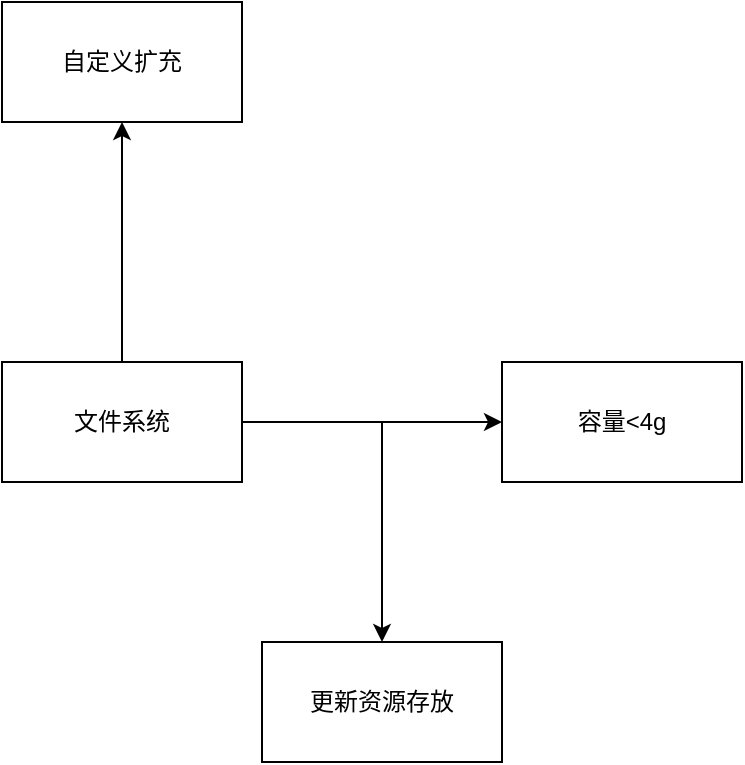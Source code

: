 <mxfile version="20.0.1" type="github">
  <diagram id="QyxOtELk0T_0Xu15OKHX" name="Page-1">
    <mxGraphModel dx="1422" dy="794" grid="1" gridSize="10" guides="1" tooltips="1" connect="1" arrows="1" fold="1" page="1" pageScale="1" pageWidth="827" pageHeight="1169" math="0" shadow="0">
      <root>
        <mxCell id="0" />
        <mxCell id="1" parent="0" />
        <mxCell id="Hn_KAFzKHDW6dFltByd4-5" value="" style="edgeStyle=orthogonalEdgeStyle;rounded=0;orthogonalLoop=1;jettySize=auto;html=1;" edge="1" parent="1" source="Hn_KAFzKHDW6dFltByd4-1" target="Hn_KAFzKHDW6dFltByd4-4">
          <mxGeometry relative="1" as="geometry" />
        </mxCell>
        <mxCell id="Hn_KAFzKHDW6dFltByd4-7" value="" style="edgeStyle=orthogonalEdgeStyle;rounded=0;orthogonalLoop=1;jettySize=auto;html=1;" edge="1" parent="1" source="Hn_KAFzKHDW6dFltByd4-1" target="Hn_KAFzKHDW6dFltByd4-6">
          <mxGeometry relative="1" as="geometry" />
        </mxCell>
        <mxCell id="Hn_KAFzKHDW6dFltByd4-9" value="" style="edgeStyle=orthogonalEdgeStyle;rounded=0;orthogonalLoop=1;jettySize=auto;html=1;" edge="1" parent="1" source="Hn_KAFzKHDW6dFltByd4-1" target="Hn_KAFzKHDW6dFltByd4-8">
          <mxGeometry relative="1" as="geometry" />
        </mxCell>
        <mxCell id="Hn_KAFzKHDW6dFltByd4-1" value="文件系统" style="whiteSpace=wrap;html=1;" vertex="1" parent="1">
          <mxGeometry x="200" y="240" width="120" height="60" as="geometry" />
        </mxCell>
        <mxCell id="Hn_KAFzKHDW6dFltByd4-4" value="容量&amp;lt;4g" style="whiteSpace=wrap;html=1;" vertex="1" parent="1">
          <mxGeometry x="450" y="240" width="120" height="60" as="geometry" />
        </mxCell>
        <mxCell id="Hn_KAFzKHDW6dFltByd4-6" value="自定义扩充" style="whiteSpace=wrap;html=1;" vertex="1" parent="1">
          <mxGeometry x="200" y="60" width="120" height="60" as="geometry" />
        </mxCell>
        <mxCell id="Hn_KAFzKHDW6dFltByd4-8" value="更新资源存放" style="whiteSpace=wrap;html=1;" vertex="1" parent="1">
          <mxGeometry x="330" y="380" width="120" height="60" as="geometry" />
        </mxCell>
      </root>
    </mxGraphModel>
  </diagram>
</mxfile>
